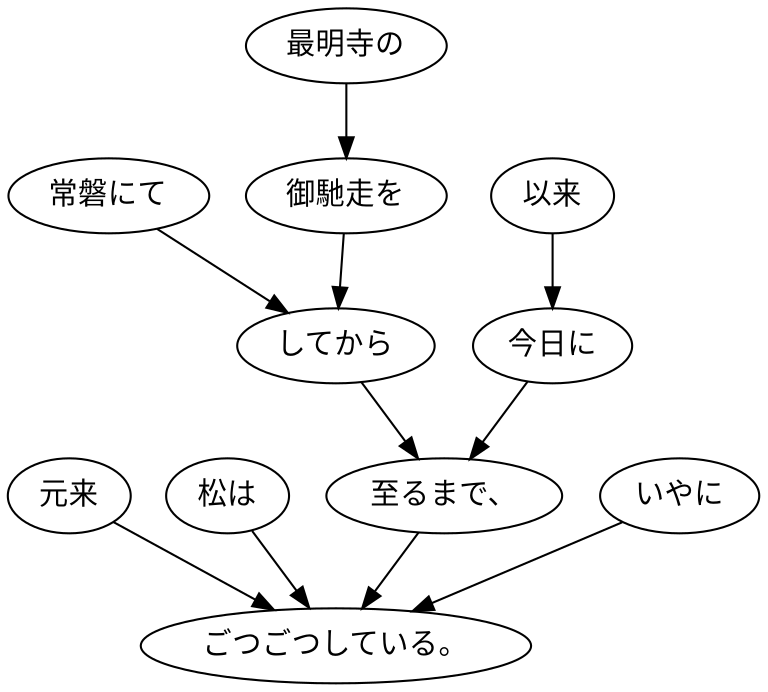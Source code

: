 digraph graph4077 {
	node0 [label="元来"];
	node1 [label="松は"];
	node2 [label="常磐にて"];
	node3 [label="最明寺の"];
	node4 [label="御馳走を"];
	node5 [label="してから"];
	node6 [label="以来"];
	node7 [label="今日に"];
	node8 [label="至るまで、"];
	node9 [label="いやに"];
	node10 [label="ごつごつしている。"];
	node0 -> node10;
	node1 -> node10;
	node2 -> node5;
	node3 -> node4;
	node4 -> node5;
	node5 -> node8;
	node6 -> node7;
	node7 -> node8;
	node8 -> node10;
	node9 -> node10;
}
